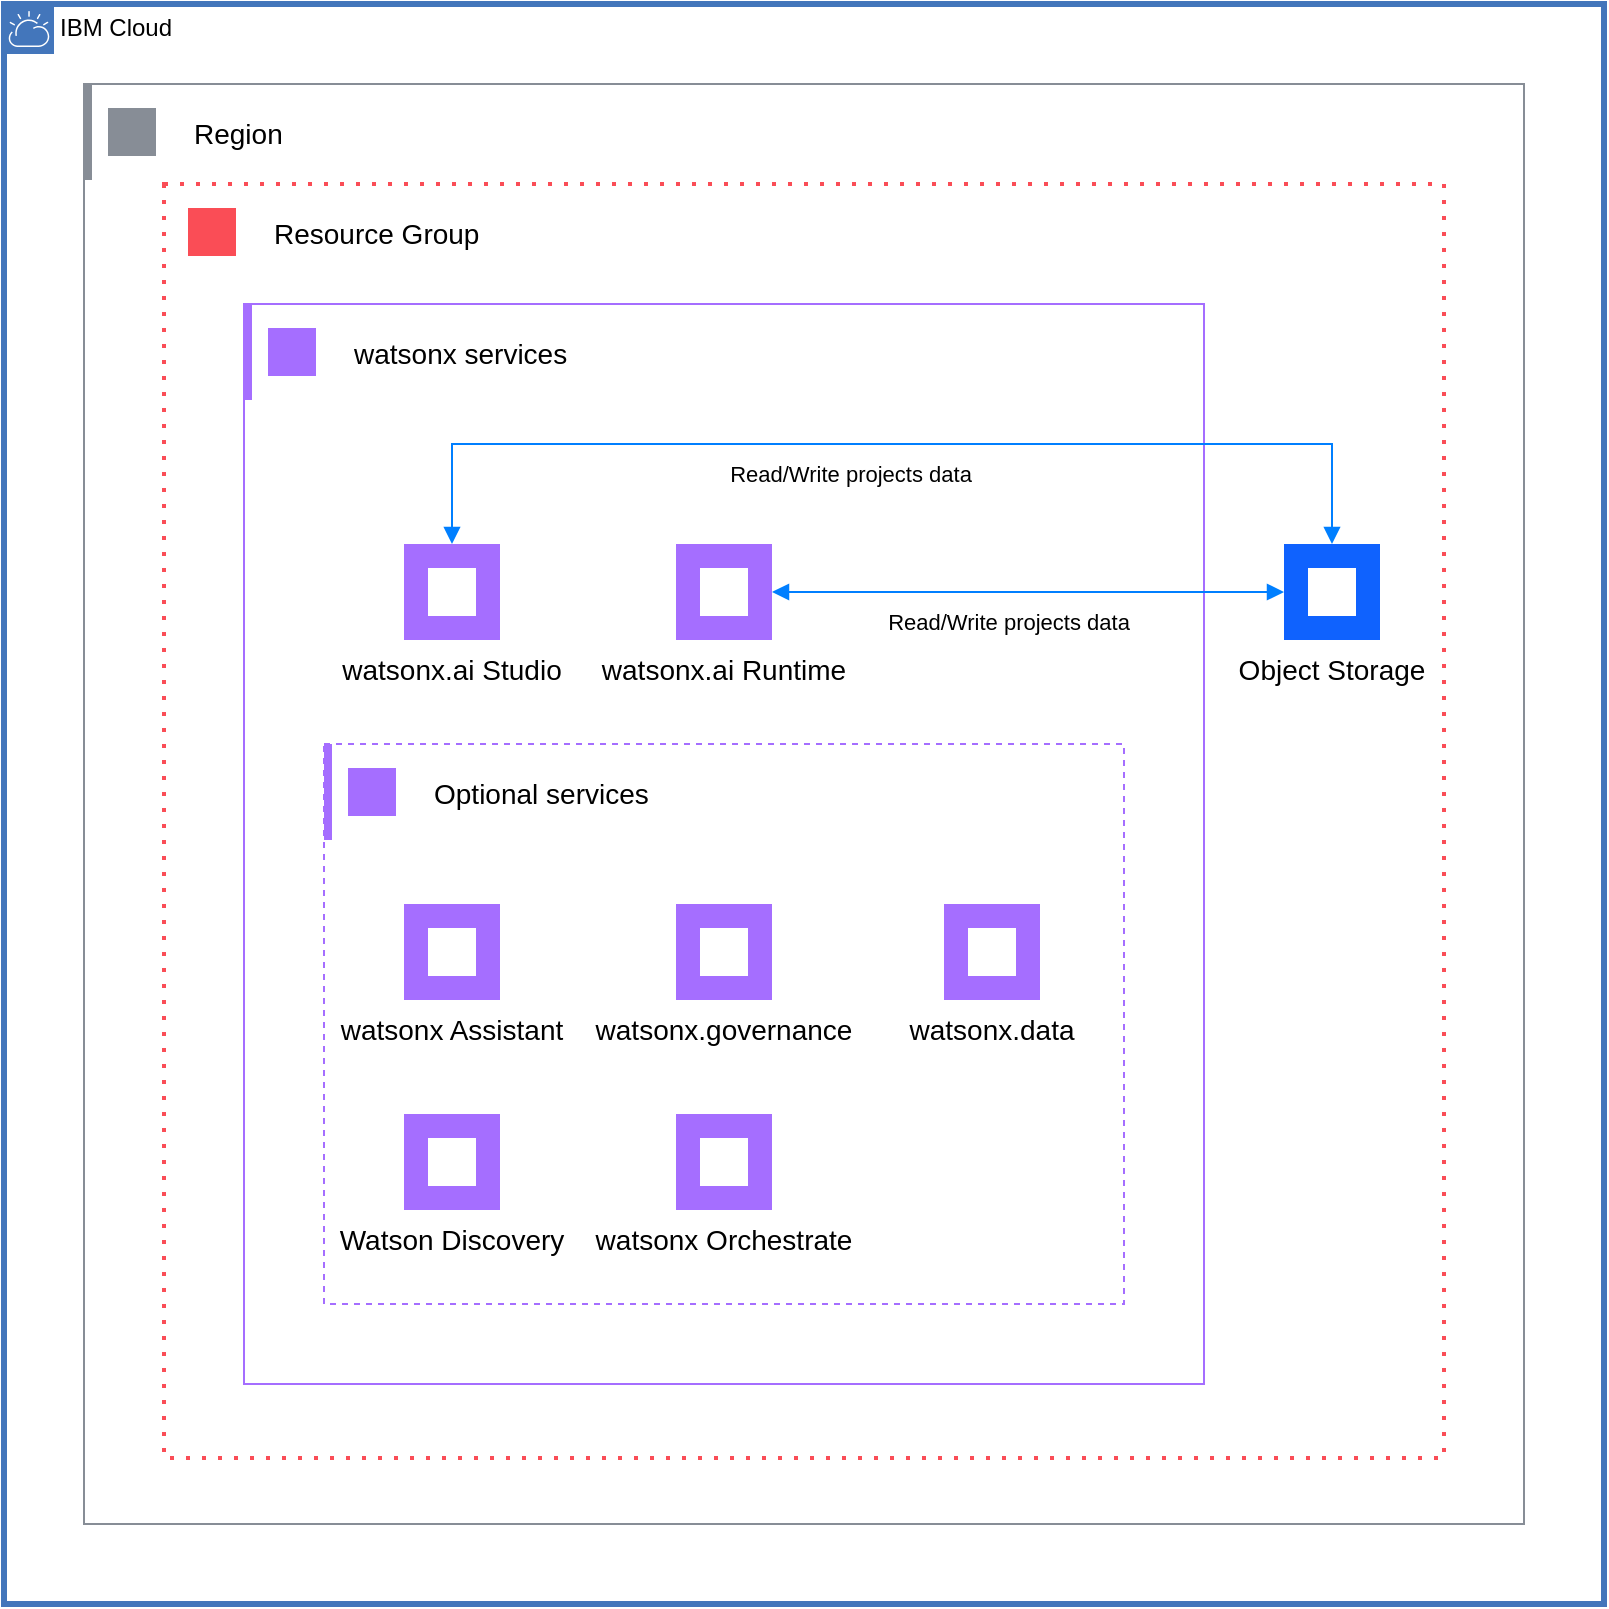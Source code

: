 <mxfile version="28.1.2">
  <diagram name="Customer layout" id="HMYrr_rlFQG3_fcR0Exl">
    <mxGraphModel dx="407" dy="916" grid="1" gridSize="10" guides="1" tooltips="1" connect="1" arrows="1" fold="1" page="1" pageScale="1" pageWidth="827" pageHeight="1169" math="0" shadow="0">
      <root>
        <mxCell id="0" />
        <mxCell id="1" parent="0" />
        <mxCell id="WSF7eNko4BLm7uIbhmQ6-30" value="IBM Cloud" style="shape=mxgraph.ibm.box;prType=cloud;fontStyle=0;verticalAlign=top;align=left;spacingLeft=32;spacingTop=4;fillColor=none;rounded=0;whiteSpace=wrap;html=1;strokeColor=#4376BB;strokeWidth=3;dashed=0;container=1;spacing=-4;collapsible=0;expand=0;recursiveResize=0;" vertex="1" parent="1">
          <mxGeometry x="840" y="40" width="800" height="800" as="geometry" />
        </mxCell>
        <mxCell id="bPBMwUJO55NGVgrzKSAE-5" value="" style="container=1;collapsible=0;expand=0;recursiveResize=0;html=1;whiteSpace=wrap;strokeColor=#878D96;fillColor=none;strokeWidth=1" vertex="1" parent="WSF7eNko4BLm7uIbhmQ6-30">
          <mxGeometry x="40" y="40" width="720" height="720" as="geometry" />
        </mxCell>
        <mxCell id="bPBMwUJO55NGVgrzKSAE-6" value="Region" style="shape=rect;fillColor=none;aspect=fixed;resizable=0;labelPosition=right;verticalLabelPosition=middle;align=left;verticalAlign=middle;strokeColor=none;part=1;spacingLeft=5;fontSize=14;" vertex="1" parent="bPBMwUJO55NGVgrzKSAE-5">
          <mxGeometry width="48" height="48" relative="1" as="geometry" />
        </mxCell>
        <mxCell id="bPBMwUJO55NGVgrzKSAE-7" value="" style="fillColor=#878D96;shape=mxgraph.ibm_cloud.location;strokeColor=none;dashed=0;outlineConnect=0;html=1;labelPosition=center;verticalLabelPosition=bottom;verticalAlign=top;part=1;movable=0;resizable=0;rotatable=0;" vertex="1" parent="bPBMwUJO55NGVgrzKSAE-6">
          <mxGeometry width="24" height="24" relative="1" as="geometry">
            <mxPoint x="12" y="12" as="offset" />
          </mxGeometry>
        </mxCell>
        <mxCell id="bPBMwUJO55NGVgrzKSAE-8" value="" style="shape=rect;fillColor=#878D96;aspect=fixed;resizable=0;labelPosition=right;verticalLabelPosition=middle;align=left;verticalAlign=middle;strokeColor=none;part=1;spacingLeft=5;fontSize=14;" vertex="1" parent="bPBMwUJO55NGVgrzKSAE-5">
          <mxGeometry width="4" height="48" relative="1" as="geometry" />
        </mxCell>
        <mxCell id="WSF7eNko4BLm7uIbhmQ6-36" value="" style="container=1;collapsible=0;expand=0;recursiveResize=0;html=1;whiteSpace=wrap;strokeColor=#FA4D56;fillColor=none;dashed=1;dashPattern=1 3;strokeWidth=2" vertex="1" parent="bPBMwUJO55NGVgrzKSAE-5">
          <mxGeometry x="40" y="50" width="640" height="637" as="geometry" />
        </mxCell>
        <mxCell id="WSF7eNko4BLm7uIbhmQ6-37" value="Resource Group" style="shape=rect;fillColor=none;aspect=fixed;resizable=0;labelPosition=right;verticalLabelPosition=middle;align=left;verticalAlign=middle;strokeColor=none;part=1;spacingLeft=5;fontSize=14;" vertex="1" parent="WSF7eNko4BLm7uIbhmQ6-36">
          <mxGeometry width="48" height="48" relative="1" as="geometry" />
        </mxCell>
        <mxCell id="WSF7eNko4BLm7uIbhmQ6-38" value="" style="fillColor=#FA4D56;shape=mxgraph.ibm_cloud.group--resource;strokeColor=none;dashed=0;outlineConnect=0;html=1;labelPosition=center;verticalLabelPosition=bottom;verticalAlign=top;part=1;movable=0;resizable=0;rotatable=0;" vertex="1" parent="WSF7eNko4BLm7uIbhmQ6-37">
          <mxGeometry width="24" height="24" relative="1" as="geometry">
            <mxPoint x="12" y="12" as="offset" />
          </mxGeometry>
        </mxCell>
        <mxCell id="WSF7eNko4BLm7uIbhmQ6-39" value="" style="container=1;collapsible=0;expand=0;recursiveResize=0;html=1;whiteSpace=wrap;strokeColor=#A56EFF;fillColor=none;strokeWidth=1" vertex="1" parent="WSF7eNko4BLm7uIbhmQ6-36">
          <mxGeometry x="40" y="60" width="480" height="540" as="geometry" />
        </mxCell>
        <mxCell id="WSF7eNko4BLm7uIbhmQ6-40" value="watsonx services" style="shape=rect;fillColor=none;aspect=fixed;resizable=0;labelPosition=right;verticalLabelPosition=middle;align=left;verticalAlign=middle;strokeColor=none;part=1;spacingLeft=5;fontSize=14;" vertex="1" parent="WSF7eNko4BLm7uIbhmQ6-39">
          <mxGeometry width="48" height="48" relative="1" as="geometry" />
        </mxCell>
        <mxCell id="WSF7eNko4BLm7uIbhmQ6-41" value="" style="fillColor=#A56EFF;shape=mxgraph.ibm_cloud.watsonx;strokeColor=none;dashed=0;outlineConnect=0;html=1;labelPosition=center;verticalLabelPosition=bottom;verticalAlign=top;part=1;movable=0;resizable=0;rotatable=0;" vertex="1" parent="WSF7eNko4BLm7uIbhmQ6-40">
          <mxGeometry width="24" height="24" relative="1" as="geometry">
            <mxPoint x="12" y="12" as="offset" />
          </mxGeometry>
        </mxCell>
        <mxCell id="WSF7eNko4BLm7uIbhmQ6-42" value="" style="shape=rect;fillColor=#A56EFF;aspect=fixed;resizable=0;labelPosition=right;verticalLabelPosition=middle;align=left;verticalAlign=middle;strokeColor=none;part=1;spacingLeft=5;fontSize=14;" vertex="1" parent="WSF7eNko4BLm7uIbhmQ6-39">
          <mxGeometry width="4" height="48" relative="1" as="geometry" />
        </mxCell>
        <mxCell id="WSF7eNko4BLm7uIbhmQ6-4" value="watsonx.ai Studio" style="shape=rect;fillColor=#A56EFF;aspect=fixed;resizable=0;labelPosition=center;verticalLabelPosition=bottom;align=center;verticalAlign=top;strokeColor=none;fontSize=14;" vertex="1" parent="WSF7eNko4BLm7uIbhmQ6-39">
          <mxGeometry x="80" y="120" width="48" height="48" as="geometry" />
        </mxCell>
        <mxCell id="WSF7eNko4BLm7uIbhmQ6-5" value="" style="fillColor=#ffffff;strokeColor=none;dashed=0;outlineConnect=0;html=1;labelPosition=center;verticalLabelPosition=bottom;verticalAlign=top;part=1;movable=0;resizable=0;rotatable=0;shape=mxgraph.ibm_cloud.ibm-watson--studio" vertex="1" parent="WSF7eNko4BLm7uIbhmQ6-4">
          <mxGeometry width="24" height="24" relative="1" as="geometry">
            <mxPoint x="12" y="12" as="offset" />
          </mxGeometry>
        </mxCell>
        <mxCell id="WSF7eNko4BLm7uIbhmQ6-1" value="watsonx.ai Runtime" style="shape=rect;fillColor=#A56EFF;aspect=fixed;resizable=0;labelPosition=center;verticalLabelPosition=bottom;align=center;verticalAlign=top;strokeColor=none;fontSize=14;" vertex="1" parent="WSF7eNko4BLm7uIbhmQ6-39">
          <mxGeometry x="216" y="120" width="48" height="48" as="geometry" />
        </mxCell>
        <mxCell id="WSF7eNko4BLm7uIbhmQ6-2" value="" style="fillColor=#ffffff;strokeColor=none;dashed=0;outlineConnect=0;html=1;labelPosition=center;verticalLabelPosition=bottom;verticalAlign=top;part=1;movable=0;resizable=0;rotatable=0;shape=mxgraph.ibm_cloud.ibm-watson--machine-learning" vertex="1" parent="WSF7eNko4BLm7uIbhmQ6-1">
          <mxGeometry width="24" height="24" relative="1" as="geometry">
            <mxPoint x="12" y="12" as="offset" />
          </mxGeometry>
        </mxCell>
        <mxCell id="9sMYtWf_zIR4f792TVS6-2" value="" style="container=1;collapsible=0;expand=0;recursiveResize=0;html=1;whiteSpace=wrap;strokeColor=#A56EFF;fillColor=none;strokeWidth=1;dashed=1;" vertex="1" parent="WSF7eNko4BLm7uIbhmQ6-39">
          <mxGeometry x="40" y="220" width="400" height="280" as="geometry" />
        </mxCell>
        <mxCell id="9sMYtWf_zIR4f792TVS6-3" value="Optional services" style="shape=rect;fillColor=none;aspect=fixed;resizable=0;labelPosition=right;verticalLabelPosition=middle;align=left;verticalAlign=middle;strokeColor=none;part=1;spacingLeft=5;fontSize=14;" vertex="1" parent="9sMYtWf_zIR4f792TVS6-2">
          <mxGeometry width="48" height="48" relative="1" as="geometry" />
        </mxCell>
        <mxCell id="9sMYtWf_zIR4f792TVS6-4" value="" style="fillColor=#A56EFF;shape=mxgraph.ibm_cloud.watsonx;strokeColor=none;dashed=0;outlineConnect=0;html=1;labelPosition=center;verticalLabelPosition=bottom;verticalAlign=top;part=1;movable=0;resizable=0;rotatable=0;" vertex="1" parent="9sMYtWf_zIR4f792TVS6-3">
          <mxGeometry width="24" height="24" relative="1" as="geometry">
            <mxPoint x="12" y="12" as="offset" />
          </mxGeometry>
        </mxCell>
        <mxCell id="9sMYtWf_zIR4f792TVS6-5" value="" style="shape=rect;fillColor=#A56EFF;aspect=fixed;resizable=0;labelPosition=right;verticalLabelPosition=middle;align=left;verticalAlign=middle;strokeColor=none;part=1;spacingLeft=5;fontSize=14;" vertex="1" parent="9sMYtWf_zIR4f792TVS6-2">
          <mxGeometry width="4" height="48" relative="1" as="geometry" />
        </mxCell>
        <mxCell id="WSF7eNko4BLm7uIbhmQ6-10" value="watsonx Assistant" style="shape=rect;fillColor=#A56EFF;aspect=fixed;resizable=0;labelPosition=center;verticalLabelPosition=bottom;align=center;verticalAlign=top;strokeColor=none;fontSize=14;" vertex="1" parent="9sMYtWf_zIR4f792TVS6-2">
          <mxGeometry x="40" y="80" width="48" height="48" as="geometry" />
        </mxCell>
        <mxCell id="WSF7eNko4BLm7uIbhmQ6-11" value="" style="fillColor=#ffffff;strokeColor=none;dashed=0;outlineConnect=0;html=1;labelPosition=center;verticalLabelPosition=bottom;verticalAlign=top;part=1;movable=0;resizable=0;rotatable=0;shape=mxgraph.ibm_cloud.ibm-watsonx--assistant" vertex="1" parent="WSF7eNko4BLm7uIbhmQ6-10">
          <mxGeometry width="24" height="24" relative="1" as="geometry">
            <mxPoint x="12" y="12" as="offset" />
          </mxGeometry>
        </mxCell>
        <mxCell id="WSF7eNko4BLm7uIbhmQ6-20" value="watsonx.data" style="shape=rect;fillColor=#A56EFF;aspect=fixed;resizable=0;labelPosition=center;verticalLabelPosition=bottom;align=center;verticalAlign=top;strokeColor=none;fontSize=14;" vertex="1" parent="9sMYtWf_zIR4f792TVS6-2">
          <mxGeometry x="310" y="80" width="48" height="48" as="geometry" />
        </mxCell>
        <mxCell id="WSF7eNko4BLm7uIbhmQ6-21" value="" style="fillColor=#ffffff;strokeColor=none;dashed=0;outlineConnect=0;html=1;labelPosition=center;verticalLabelPosition=bottom;verticalAlign=top;part=1;movable=0;resizable=0;rotatable=0;shape=mxgraph.ibm_cloud.watsonx-data" vertex="1" parent="WSF7eNko4BLm7uIbhmQ6-20">
          <mxGeometry width="24" height="24" relative="1" as="geometry">
            <mxPoint x="12" y="12" as="offset" />
          </mxGeometry>
        </mxCell>
        <mxCell id="WSF7eNko4BLm7uIbhmQ6-6" value="Watson Discovery" style="shape=rect;fillColor=#A56EFF;aspect=fixed;resizable=0;labelPosition=center;verticalLabelPosition=bottom;align=center;verticalAlign=top;strokeColor=none;fontSize=14;" vertex="1" parent="9sMYtWf_zIR4f792TVS6-2">
          <mxGeometry x="40" y="185" width="48" height="48" as="geometry" />
        </mxCell>
        <mxCell id="WSF7eNko4BLm7uIbhmQ6-7" value="" style="fillColor=#ffffff;strokeColor=none;dashed=0;outlineConnect=0;html=1;labelPosition=center;verticalLabelPosition=bottom;verticalAlign=top;part=1;movable=0;resizable=0;rotatable=0;shape=mxgraph.ibm_cloud.ibm-watson--discovery" vertex="1" parent="WSF7eNko4BLm7uIbhmQ6-6">
          <mxGeometry width="24" height="24" relative="1" as="geometry">
            <mxPoint x="12" y="12" as="offset" />
          </mxGeometry>
        </mxCell>
        <mxCell id="WSF7eNko4BLm7uIbhmQ6-22" value="watsonx Orchestrate" style="shape=rect;fillColor=#A56EFF;aspect=fixed;resizable=0;labelPosition=center;verticalLabelPosition=bottom;align=center;verticalAlign=top;strokeColor=none;fontSize=14;" vertex="1" parent="9sMYtWf_zIR4f792TVS6-2">
          <mxGeometry x="176" y="185" width="48" height="48" as="geometry" />
        </mxCell>
        <mxCell id="WSF7eNko4BLm7uIbhmQ6-23" value="" style="fillColor=#ffffff;strokeColor=none;dashed=0;outlineConnect=0;html=1;labelPosition=center;verticalLabelPosition=bottom;verticalAlign=top;part=1;movable=0;resizable=0;rotatable=0;shape=mxgraph.ibm_cloud.ibm-watsonx--orchestrate" vertex="1" parent="WSF7eNko4BLm7uIbhmQ6-22">
          <mxGeometry width="24" height="24" relative="1" as="geometry">
            <mxPoint x="12" y="12" as="offset" />
          </mxGeometry>
        </mxCell>
        <mxCell id="WSF7eNko4BLm7uIbhmQ6-18" value="watsonx.governance" style="shape=rect;fillColor=#A56EFF;aspect=fixed;resizable=0;labelPosition=center;verticalLabelPosition=bottom;align=center;verticalAlign=top;strokeColor=none;fontSize=14;" vertex="1" parent="9sMYtWf_zIR4f792TVS6-2">
          <mxGeometry x="176" y="80" width="48" height="48" as="geometry" />
        </mxCell>
        <mxCell id="WSF7eNko4BLm7uIbhmQ6-19" value="" style="fillColor=#ffffff;strokeColor=none;dashed=0;outlineConnect=0;html=1;labelPosition=center;verticalLabelPosition=bottom;verticalAlign=top;part=1;movable=0;resizable=0;rotatable=0;shape=mxgraph.ibm_cloud.watsonx-governance" vertex="1" parent="WSF7eNko4BLm7uIbhmQ6-18">
          <mxGeometry width="24" height="24" relative="1" as="geometry">
            <mxPoint x="12" y="12" as="offset" />
          </mxGeometry>
        </mxCell>
        <mxCell id="WSF7eNko4BLm7uIbhmQ6-26" value="Object Storage" style="shape=rect;fillColor=#0F62FE;aspect=fixed;resizable=0;labelPosition=center;verticalLabelPosition=bottom;align=center;verticalAlign=top;strokeColor=none;fontSize=14;" vertex="1" parent="WSF7eNko4BLm7uIbhmQ6-36">
          <mxGeometry x="560" y="180" width="48" height="48" as="geometry" />
        </mxCell>
        <mxCell id="WSF7eNko4BLm7uIbhmQ6-27" value="" style="fillColor=#ffffff;strokeColor=none;dashed=0;outlineConnect=0;html=1;labelPosition=center;verticalLabelPosition=bottom;verticalAlign=top;part=1;movable=0;resizable=0;rotatable=0;shape=mxgraph.ibm_cloud.object-storage" vertex="1" parent="WSF7eNko4BLm7uIbhmQ6-26">
          <mxGeometry width="24" height="24" relative="1" as="geometry">
            <mxPoint x="12" y="12" as="offset" />
          </mxGeometry>
        </mxCell>
        <mxCell id="aVLIMS0oxsntcNIxgH0R-1" value="" style="endArrow=block;html=1;fontSize=16;fontColor=#4376BB;strokeWidth=1;endFill=1;strokeColor=#007FFF;startArrow=block;startFill=1;rounded=0;entryX=0.5;entryY=0;entryDx=0;entryDy=0;edgeStyle=orthogonalEdgeStyle;" parent="WSF7eNko4BLm7uIbhmQ6-36" target="WSF7eNko4BLm7uIbhmQ6-26" edge="1">
          <mxGeometry width="50" height="50" relative="1" as="geometry">
            <mxPoint x="144" y="180" as="sourcePoint" />
            <mxPoint x="-276" y="211" as="targetPoint" />
            <Array as="points">
              <mxPoint x="144" y="130" />
              <mxPoint x="584" y="130" />
            </Array>
          </mxGeometry>
        </mxCell>
        <mxCell id="aVLIMS0oxsntcNIxgH0R-2" value="Read/Write projects data" style="edgeLabel;html=1;align=center;verticalAlign=middle;resizable=0;points=[];" parent="aVLIMS0oxsntcNIxgH0R-1" vertex="1" connectable="0">
          <mxGeometry x="-0.08" y="1" relative="1" as="geometry">
            <mxPoint y="16" as="offset" />
          </mxGeometry>
        </mxCell>
        <mxCell id="WSF7eNko4BLm7uIbhmQ6-16" value="" style="endArrow=block;html=1;fontSize=16;fontColor=#4376BB;strokeWidth=1;endFill=1;strokeColor=#007FFF;startArrow=block;startFill=1;rounded=0;entryX=0;entryY=0.5;entryDx=0;entryDy=0;exitX=1;exitY=0.5;exitDx=0;exitDy=0;" edge="1" parent="WSF7eNko4BLm7uIbhmQ6-36" source="WSF7eNko4BLm7uIbhmQ6-1" target="WSF7eNko4BLm7uIbhmQ6-26">
          <mxGeometry width="50" height="50" relative="1" as="geometry">
            <mxPoint x="-510" y="240" as="sourcePoint" />
            <mxPoint x="-300" y="235" as="targetPoint" />
          </mxGeometry>
        </mxCell>
        <mxCell id="WSF7eNko4BLm7uIbhmQ6-17" value="Read/Write projects data" style="edgeLabel;html=1;align=center;verticalAlign=middle;resizable=0;points=[];" connectable="0" vertex="1" parent="WSF7eNko4BLm7uIbhmQ6-16">
          <mxGeometry x="-0.08" y="1" relative="1" as="geometry">
            <mxPoint y="16" as="offset" />
          </mxGeometry>
        </mxCell>
      </root>
    </mxGraphModel>
  </diagram>
</mxfile>
